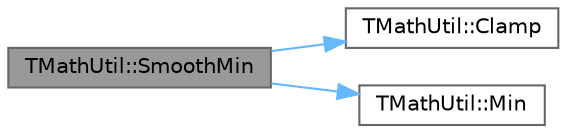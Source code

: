 digraph "TMathUtil::SmoothMin"
{
 // INTERACTIVE_SVG=YES
 // LATEX_PDF_SIZE
  bgcolor="transparent";
  edge [fontname=Helvetica,fontsize=10,labelfontname=Helvetica,labelfontsize=10];
  node [fontname=Helvetica,fontsize=10,shape=box,height=0.2,width=0.4];
  rankdir="LR";
  Node1 [id="Node000001",label="TMathUtil::SmoothMin",height=0.2,width=0.4,color="gray40", fillcolor="grey60", style="filled", fontcolor="black",tooltip="Uses a quadratic blend to smooth the min transition when A and B are less than BlendExtent apart."];
  Node1 -> Node2 [id="edge1_Node000001_Node000002",color="steelblue1",style="solid",tooltip=" "];
  Node2 [id="Node000002",label="TMathUtil::Clamp",height=0.2,width=0.4,color="grey40", fillcolor="white", style="filled",URL="$df/d8b/classTMathUtil.html#a5140b8f6ca300865afb4f248051d5b08",tooltip=" "];
  Node1 -> Node3 [id="edge2_Node000001_Node000003",color="steelblue1",style="solid",tooltip=" "];
  Node3 [id="Node000003",label="TMathUtil::Min",height=0.2,width=0.4,color="grey40", fillcolor="white", style="filled",URL="$df/d8b/classTMathUtil.html#ae3883c0047baafe8656acab723269736",tooltip=" "];
}
